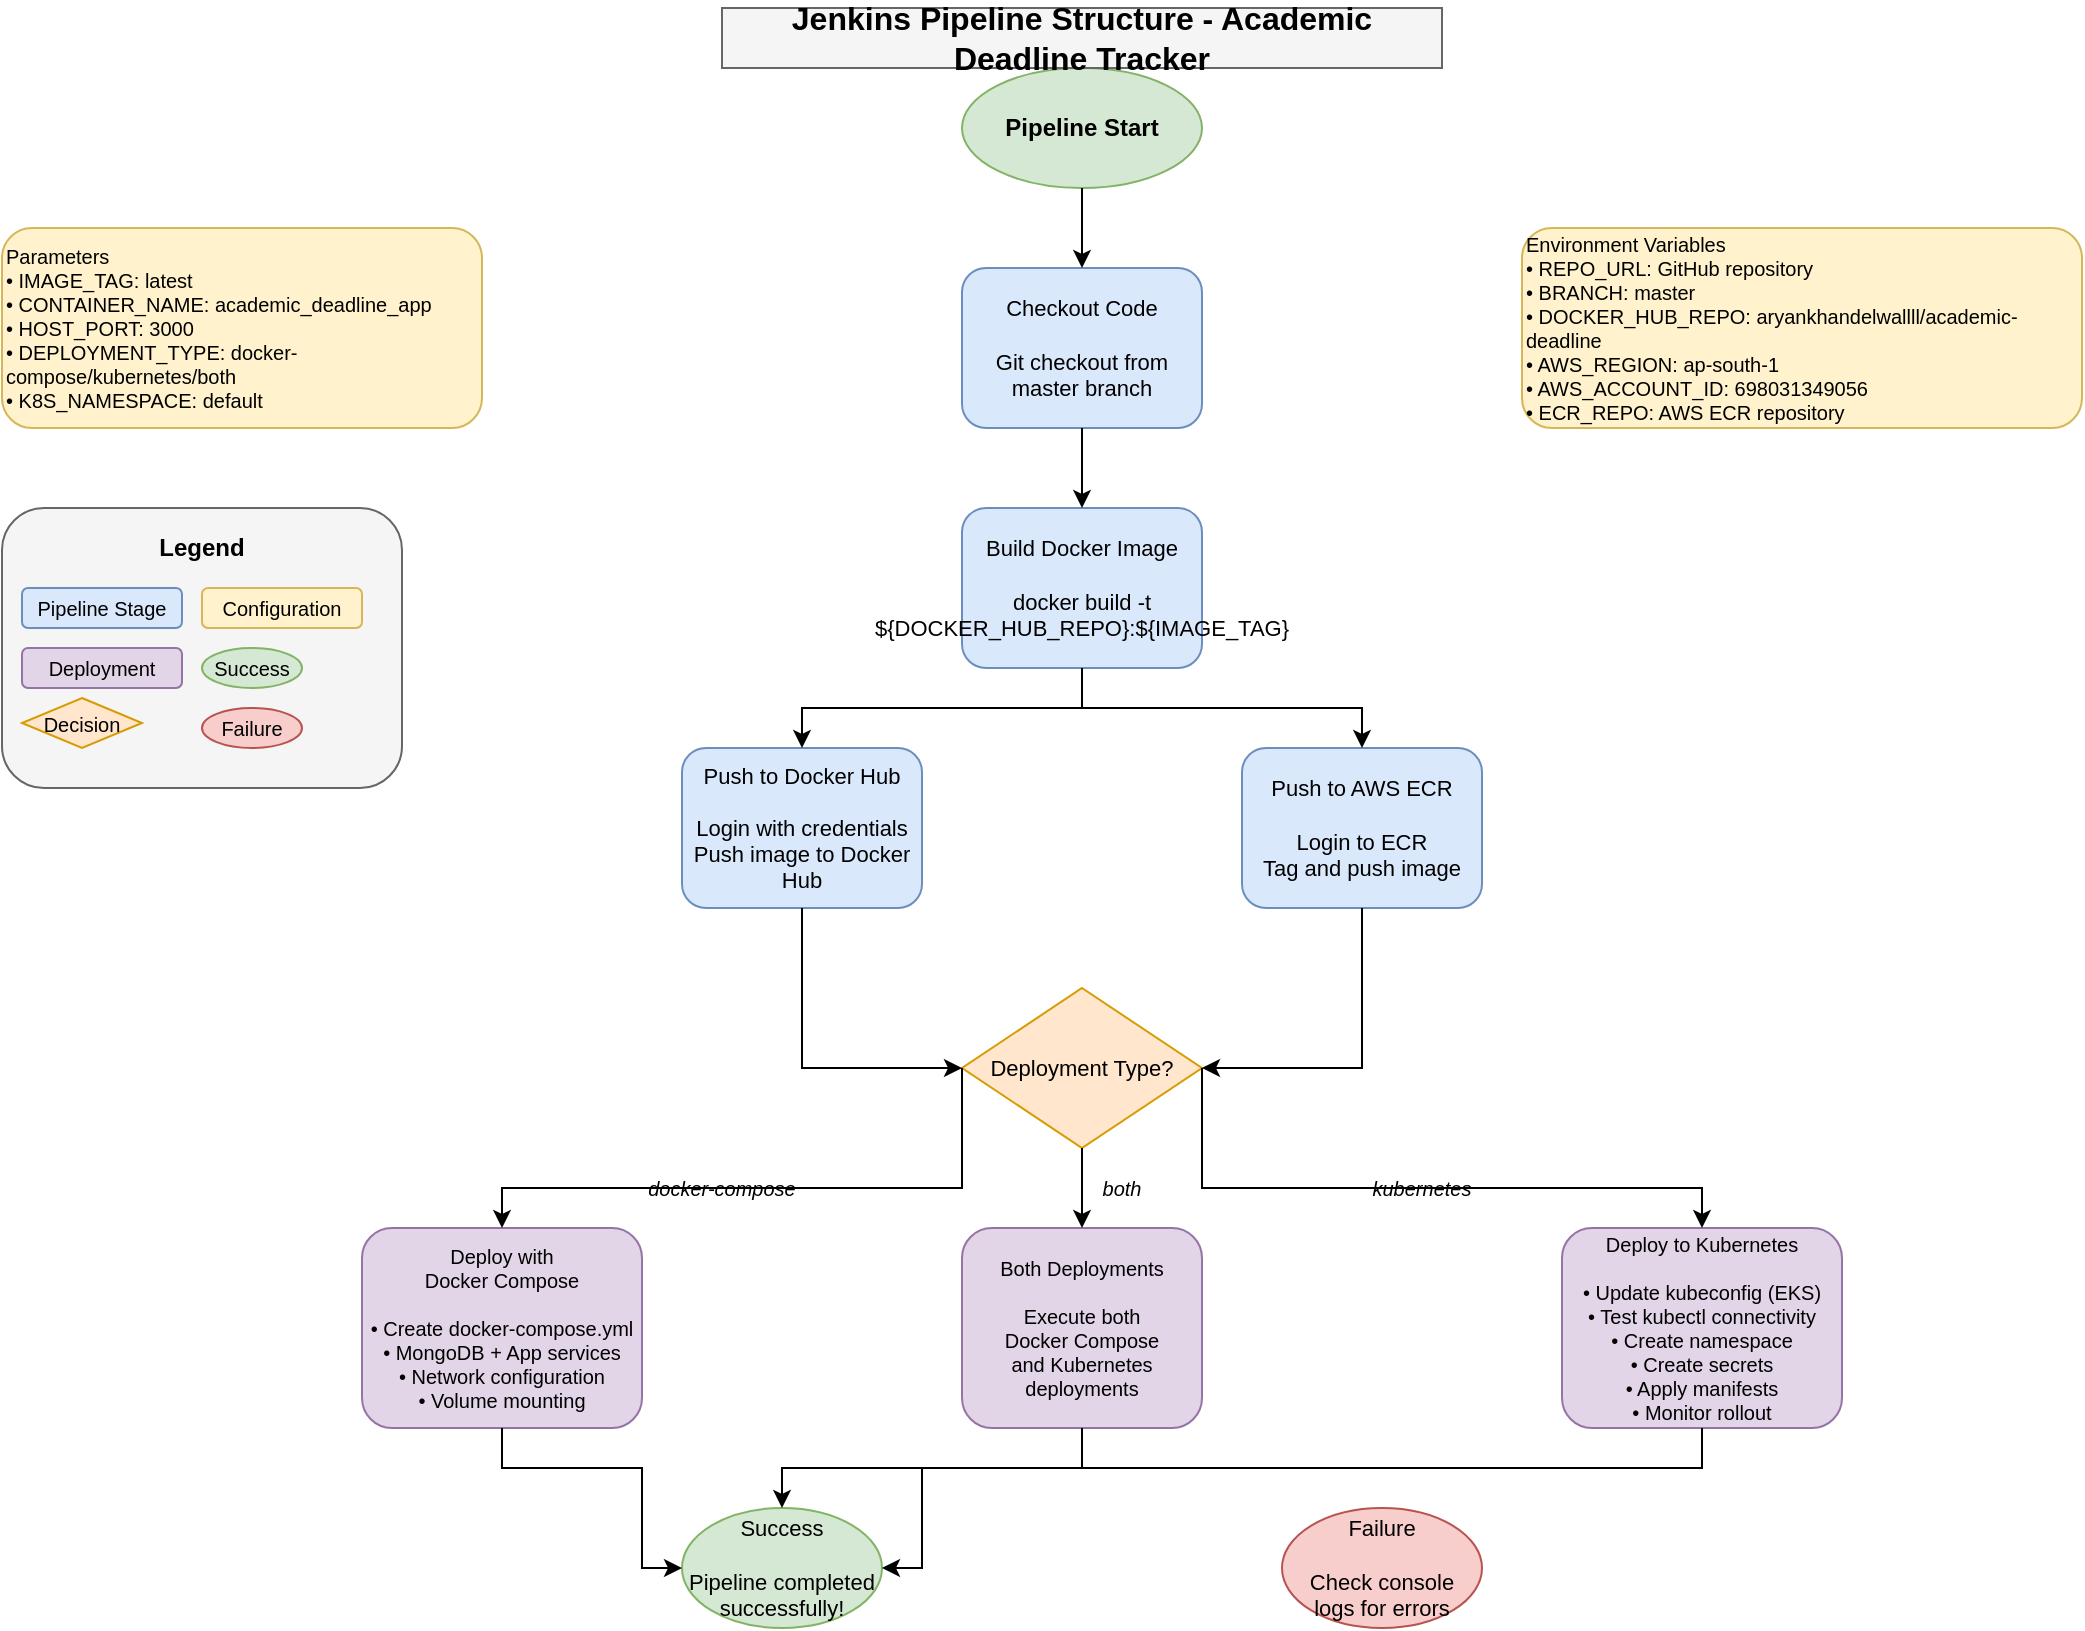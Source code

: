 <mxfile version="24.7.17">
  <diagram name="Jenkins Pipeline Structure" id="jenkins-pipeline">
    <mxGraphModel dx="1422" dy="794" grid="1" gridSize="10" guides="1" tooltips="1" connect="1" arrows="1" fold="1" page="1" pageScale="1" pageWidth="1169" pageHeight="827" math="0" shadow="0">
      <root>
        <mxCell id="0" />
        <mxCell id="1" parent="0" />
        
        <!-- Pipeline Start -->
        <mxCell id="start" value="Pipeline Start" style="ellipse;whiteSpace=wrap;html=1;fillColor=#d5e8d4;strokeColor=#82b366;fontSize=12;fontStyle=1;" vertex="1" parent="1">
          <mxGeometry x="520" y="40" width="120" height="60" as="geometry" />
        </mxCell>
        
        <!-- Parameters & Environment -->
        <mxCell id="params" value="Parameters&#xa;• IMAGE_TAG: latest&#xa;• CONTAINER_NAME: academic_deadline_app&#xa;• HOST_PORT: 3000&#xa;• DEPLOYMENT_TYPE: docker-compose/kubernetes/both&#xa;• K8S_NAMESPACE: default" style="rounded=1;whiteSpace=wrap;html=1;fillColor=#fff2cc;strokeColor=#d6b656;align=left;fontSize=10;" vertex="1" parent="1">
          <mxGeometry x="40" y="120" width="240" height="100" as="geometry" />
        </mxCell>
        
        <mxCell id="env" value="Environment Variables&#xa;• REPO_URL: GitHub repository&#xa;• BRANCH: master&#xa;• DOCKER_HUB_REPO: aryankhandelwallll/academic-deadline&#xa;• AWS_REGION: ap-south-1&#xa;• AWS_ACCOUNT_ID: 698031349056&#xa;• ECR_REPO: AWS ECR repository" style="rounded=1;whiteSpace=wrap;html=1;fillColor=#fff2cc;strokeColor=#d6b656;align=left;fontSize=10;" vertex="1" parent="1">
          <mxGeometry x="800" y="120" width="280" height="100" as="geometry" />
        </mxCell>
        
        <!-- Stage 1: Checkout -->
        <mxCell id="checkout" value="Checkout Code&#xa;&#xa;Git checkout from&#xa;master branch" style="rounded=1;whiteSpace=wrap;html=1;fillColor=#dae8fc;strokeColor=#6c8ebf;fontSize=11;" vertex="1" parent="1">
          <mxGeometry x="520" y="140" width="120" height="80" as="geometry" />
        </mxCell>
        
        <!-- Stage 2: Build Docker Image -->
        <mxCell id="build" value="Build Docker Image&#xa;&#xa;docker build -t&#xa;${DOCKER_HUB_REPO}:${IMAGE_TAG}" style="rounded=1;whiteSpace=wrap;html=1;fillColor=#dae8fc;strokeColor=#6c8ebf;fontSize=11;" vertex="1" parent="1">
          <mxGeometry x="520" y="260" width="120" height="80" as="geometry" />
        </mxCell>
        
        <!-- Stage 3: Push to Docker Hub -->
        <mxCell id="dockerhub" value="Push to Docker Hub&#xa;&#xa;Login with credentials&#xa;Push image to Docker Hub" style="rounded=1;whiteSpace=wrap;html=1;fillColor=#dae8fc;strokeColor=#6c8ebf;fontSize=11;" vertex="1" parent="1">
          <mxGeometry x="380" y="380" width="120" height="80" as="geometry" />
        </mxCell>
        
        <!-- Stage 4: Push to AWS ECR -->
        <mxCell id="ecr" value="Push to AWS ECR&#xa;&#xa;Login to ECR&#xa;Tag and push image" style="rounded=1;whiteSpace=wrap;html=1;fillColor=#dae8fc;strokeColor=#6c8ebf;fontSize=11;" vertex="1" parent="1">
          <mxGeometry x="660" y="380" width="120" height="80" as="geometry" />
        </mxCell>
        
        <!-- Decision Point -->
        <mxCell id="decision" value="Deployment Type?" style="rhombus;whiteSpace=wrap;html=1;fillColor=#ffe6cc;strokeColor=#d79b00;fontSize=11;" vertex="1" parent="1">
          <mxGeometry x="520" y="500" width="120" height="80" as="geometry" />
        </mxCell>
        
        <!-- Docker Compose Deployment -->
        <mxCell id="docker-compose" value="Deploy with&#xa;Docker Compose&#xa;&#xa;• Create docker-compose.yml&#xa;• MongoDB + App services&#xa;• Network configuration&#xa;• Volume mounting" style="rounded=1;whiteSpace=wrap;html=1;fillColor=#e1d5e7;strokeColor=#9673a6;fontSize=10;" vertex="1" parent="1">
          <mxGeometry x="220" y="620" width="140" height="100" as="geometry" />
        </mxCell>
        
        <!-- Kubernetes Deployment -->
        <mxCell id="kubernetes" value="Deploy to Kubernetes&#xa;&#xa;• Update kubeconfig (EKS)&#xa;• Test kubectl connectivity&#xa;• Create namespace&#xa;• Create secrets&#xa;• Apply manifests&#xa;• Monitor rollout" style="rounded=1;whiteSpace=wrap;html=1;fillColor=#e1d5e7;strokeColor=#9673a6;fontSize=10;" vertex="1" parent="1">
          <mxGeometry x="820" y="620" width="140" height="100" as="geometry" />
        </mxCell>
        
        <!-- Both Deployments -->
        <mxCell id="both" value="Both Deployments&#xa;&#xa;Execute both&#xa;Docker Compose&#xa;and Kubernetes&#xa;deployments" style="rounded=1;whiteSpace=wrap;html=1;fillColor=#e1d5e7;strokeColor=#9673a6;fontSize=10;" vertex="1" parent="1">
          <mxGeometry x="520" y="620" width="120" height="100" as="geometry" />
        </mxCell>
        
        <!-- Post Actions -->
        <mxCell id="success" value="Success&#xa;&#xa;Pipeline completed&#xa;successfully!" style="ellipse;whiteSpace=wrap;html=1;fillColor=#d5e8d4;strokeColor=#82b366;fontSize=11;" vertex="1" parent="1">
          <mxGeometry x="380" y="760" width="100" height="60" as="geometry" />
        </mxCell>
        
        <mxCell id="failure" value="Failure&#xa;&#xa;Check console&#xa;logs for errors" style="ellipse;whiteSpace=wrap;html=1;fillColor=#f8cecc;strokeColor=#b85450;fontSize=11;" vertex="1" parent="1">
          <mxGeometry x="680" y="760" width="100" height="60" as="geometry" />
        </mxCell>
        
        <!-- Arrows -->
        <mxCell id="arrow1" style="edgeStyle=orthogonalEdgeStyle;rounded=0;orthogonalLoop=1;jettySize=auto;html=1;entryX=0.5;entryY=0;entryDx=0;entryDy=0;" edge="1" parent="1" source="start" target="checkout">
          <mxGeometry relative="1" as="geometry" />
        </mxCell>
        
        <mxCell id="arrow2" style="edgeStyle=orthogonalEdgeStyle;rounded=0;orthogonalLoop=1;jettySize=auto;html=1;entryX=0.5;entryY=0;entryDx=0;entryDy=0;" edge="1" parent="1" source="checkout" target="build">
          <mxGeometry relative="1" as="geometry" />
        </mxCell>
        
        <mxCell id="arrow3a" style="edgeStyle=orthogonalEdgeStyle;rounded=0;orthogonalLoop=1;jettySize=auto;html=1;entryX=0.5;entryY=0;entryDx=0;entryDy=0;" edge="1" parent="1" source="build" target="dockerhub">
          <mxGeometry relative="1" as="geometry">
            <Array as="points">
              <mxPoint x="580" y="360" />
              <mxPoint x="440" y="360" />
            </Array>
          </mxGeometry>
        </mxCell>
        
        <mxCell id="arrow3b" style="edgeStyle=orthogonalEdgeStyle;rounded=0;orthogonalLoop=1;jettySize=auto;html=1;entryX=0.5;entryY=0;entryDx=0;entryDy=0;" edge="1" parent="1" source="build" target="ecr">
          <mxGeometry relative="1" as="geometry">
            <Array as="points">
              <mxPoint x="580" y="360" />
              <mxPoint x="720" y="360" />
            </Array>
          </mxGeometry>
        </mxCell>
        
        <mxCell id="arrow4a" style="edgeStyle=orthogonalEdgeStyle;rounded=0;orthogonalLoop=1;jettySize=auto;html=1;entryX=0;entryY=0.5;entryDx=0;entryDy=0;" edge="1" parent="1" source="dockerhub" target="decision">
          <mxGeometry relative="1" as="geometry">
            <Array as="points">
              <mxPoint x="440" y="540" />
            </Array>
          </mxGeometry>
        </mxCell>
        
        <mxCell id="arrow4b" style="edgeStyle=orthogonalEdgeStyle;rounded=0;orthogonalLoop=1;jettySize=auto;html=1;entryX=1;entryY=0.5;entryDx=0;entryDy=0;" edge="1" parent="1" source="ecr" target="decision">
          <mxGeometry relative="1" as="geometry">
            <Array as="points">
              <mxPoint x="720" y="540" />
            </Array>
          </mxGeometry>
        </mxCell>
        
        <mxCell id="arrow5a" style="edgeStyle=orthogonalEdgeStyle;rounded=0;orthogonalLoop=1;jettySize=auto;html=1;entryX=0.5;entryY=0;entryDx=0;entryDy=0;" edge="1" parent="1" source="decision" target="docker-compose">
          <mxGeometry relative="1" as="geometry">
            <Array as="points">
              <mxPoint x="520" y="600" />
              <mxPoint x="290" y="600" />
            </Array>
          </mxGeometry>
        </mxCell>
        
        <mxCell id="arrow5b" style="edgeStyle=orthogonalEdgeStyle;rounded=0;orthogonalLoop=1;jettySize=auto;html=1;entryX=0.5;entryY=0;entryDx=0;entryDy=0;" edge="1" parent="1" source="decision" target="both">
          <mxGeometry relative="1" as="geometry" />
        </mxCell>
        
        <mxCell id="arrow5c" style="edgeStyle=orthogonalEdgeStyle;rounded=0;orthogonalLoop=1;jettySize=auto;html=1;entryX=0.5;entryY=0;entryDx=0;entryDy=0;" edge="1" parent="1" source="decision" target="kubernetes">
          <mxGeometry relative="1" as="geometry">
            <Array as="points">
              <mxPoint x="640" y="600" />
              <mxPoint x="890" y="600" />
            </Array>
          </mxGeometry>
        </mxCell>
        
        <mxCell id="arrow6a" style="edgeStyle=orthogonalEdgeStyle;rounded=0;orthogonalLoop=1;jettySize=auto;html=1;entryX=0;entryY=0.5;entryDx=0;entryDy=0;" edge="1" parent="1" source="docker-compose" target="success">
          <mxGeometry relative="1" as="geometry">
            <Array as="points">
              <mxPoint x="290" y="740" />
              <mxPoint x="360" y="740" />
              <mxPoint x="360" y="790" />
            </Array>
          </mxGeometry>
        </mxCell>
        
        <mxCell id="arrow6b" style="edgeStyle=orthogonalEdgeStyle;rounded=0;orthogonalLoop=1;jettySize=auto;html=1;entryX=0.5;entryY=0;entryDx=0;entryDy=0;" edge="1" parent="1" source="both" target="success">
          <mxGeometry relative="1" as="geometry">
            <Array as="points">
              <mxPoint x="580" y="740" />
              <mxPoint x="430" y="740" />
            </Array>
          </mxGeometry>
        </mxCell>
        
        <mxCell id="arrow6c" style="edgeStyle=orthogonalEdgeStyle;rounded=0;orthogonalLoop=1;jettySize=auto;html=1;entryX=1;entryY=0.5;entryDx=0;entryDy=0;" edge="1" parent="1" source="kubernetes" target="success">
          <mxGeometry relative="1" as="geometry">
            <Array as="points">
              <mxPoint x="890" y="740" />
              <mxPoint x="500" y="740" />
              <mxPoint x="500" y="790" />
            </Array>
          </mxGeometry>
        </mxCell>
        
        <!-- Labels for decision branches -->
        <mxCell id="label1" value="docker-compose" style="text;html=1;align=center;verticalAlign=middle;whiteSpace=wrap;rounded=0;fontSize=10;fontStyle=2;" vertex="1" parent="1">
          <mxGeometry x="360" y="590" width="80" height="20" as="geometry" />
        </mxCell>
        
        <mxCell id="label2" value="both" style="text;html=1;align=center;verticalAlign=middle;whiteSpace=wrap;rounded=0;fontSize=10;fontStyle=2;" vertex="1" parent="1">
          <mxGeometry x="580" y="590" width="40" height="20" as="geometry" />
        </mxCell>
        
        <mxCell id="label3" value="kubernetes" style="text;html=1;align=center;verticalAlign=middle;whiteSpace=wrap;rounded=0;fontSize=10;fontStyle=2;" vertex="1" parent="1">
          <mxGeometry x="720" y="590" width="60" height="20" as="geometry" />
        </mxCell>
        
        <!-- Title -->
        <mxCell id="title" value="Jenkins Pipeline Structure - Academic Deadline Tracker" style="text;html=1;align=center;verticalAlign=middle;whiteSpace=wrap;rounded=0;fontSize=16;fontStyle=1;fillColor=#f5f5f5;strokeColor=#666666;" vertex="1" parent="1">
          <mxGeometry x="400" y="10" width="360" height="30" as="geometry" />
        </mxCell>
        
        <!-- Legend -->
        <mxCell id="legend-bg" value="" style="rounded=1;whiteSpace=wrap;html=1;fillColor=#f5f5f5;strokeColor=#666666;" vertex="1" parent="1">
          <mxGeometry x="40" y="260" width="200" height="140" as="geometry" />
        </mxCell>
        
        <mxCell id="legend-title" value="Legend" style="text;html=1;align=center;verticalAlign=middle;whiteSpace=wrap;rounded=0;fontSize=12;fontStyle=1;" vertex="1" parent="1">
          <mxGeometry x="120" y="270" width="40" height="20" as="geometry" />
        </mxCell>
        
        <mxCell id="legend-stage" value="Pipeline Stage" style="rounded=1;whiteSpace=wrap;html=1;fillColor=#dae8fc;strokeColor=#6c8ebf;fontSize=10;" vertex="1" parent="1">
          <mxGeometry x="50" y="300" width="80" height="20" as="geometry" />
        </mxCell>
        
        <mxCell id="legend-deploy" value="Deployment" style="rounded=1;whiteSpace=wrap;html=1;fillColor=#e1d5e7;strokeColor=#9673a6;fontSize=10;" vertex="1" parent="1">
          <mxGeometry x="50" y="330" width="80" height="20" as="geometry" />
        </mxCell>
        
        <mxCell id="legend-decision" value="Decision" style="rhombus;whiteSpace=wrap;html=1;fillColor=#ffe6cc;strokeColor=#d79b00;fontSize=10;" vertex="1" parent="1">
          <mxGeometry x="50" y="355" width="60" height="25" as="geometry" />
        </mxCell>
        
        <mxCell id="legend-config" value="Configuration" style="rounded=1;whiteSpace=wrap;html=1;fillColor=#fff2cc;strokeColor=#d6b656;fontSize=10;" vertex="1" parent="1">
          <mxGeometry x="140" y="300" width="80" height="20" as="geometry" />
        </mxCell>
        
        <mxCell id="legend-success" value="Success" style="ellipse;whiteSpace=wrap;html=1;fillColor=#d5e8d4;strokeColor=#82b366;fontSize=10;" vertex="1" parent="1">
          <mxGeometry x="140" y="330" width="50" height="20" as="geometry" />
        </mxCell>
        
        <mxCell id="legend-failure" value="Failure" style="ellipse;whiteSpace=wrap;html=1;fillColor=#f8cecc;strokeColor=#b85450;fontSize=10;" vertex="1" parent="1">
          <mxGeometry x="140" y="360" width="50" height="20" as="geometry" />
        </mxCell>
        
      </root>
    </mxGraphModel>
  </diagram>
</mxfile>
